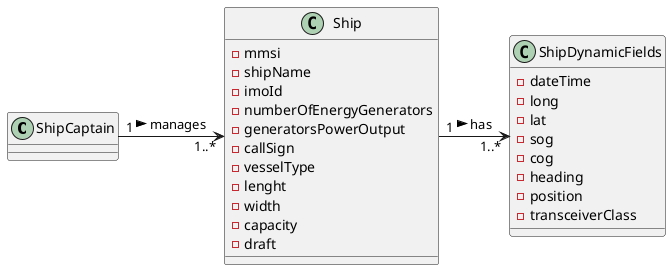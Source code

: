 @startuml
'https://plantuml.com/use-case-diagram

class ShipCaptain {
}


class Ship {
 - mmsi
 - shipName
 - imoId
 - numberOfEnergyGenerators
 - generatorsPowerOutput
 - callSign
 - vesselType
 - lenght
 - width
 - capacity
 - draft
}

class ShipDynamicFields {
 - dateTime
 - long
 -lat
 -sog
 -cog
 -heading
 -position
 -transceiverClass
 }

ShipCaptain "1" -> "1..*"Ship :> manages
Ship"1" -> "1..*"ShipDynamicFields :> has


@enduml